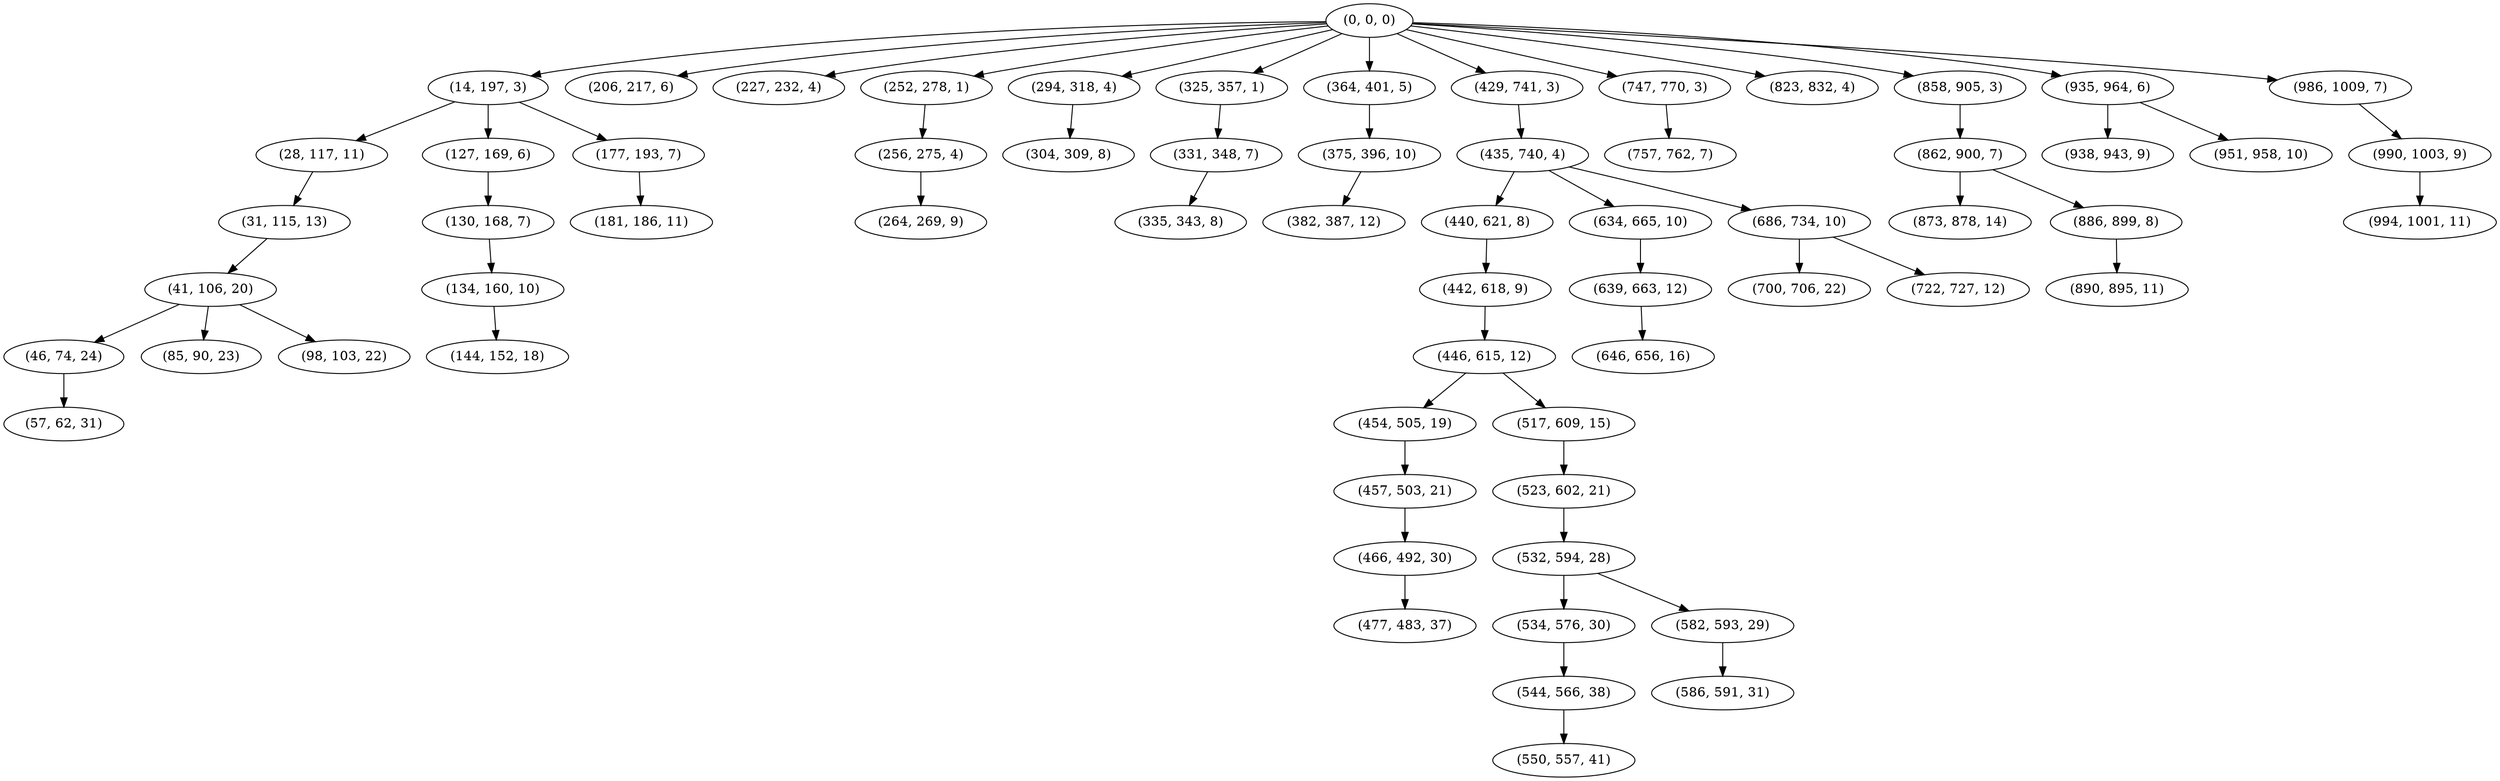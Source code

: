 digraph tree {
    "(0, 0, 0)";
    "(14, 197, 3)";
    "(28, 117, 11)";
    "(31, 115, 13)";
    "(41, 106, 20)";
    "(46, 74, 24)";
    "(57, 62, 31)";
    "(85, 90, 23)";
    "(98, 103, 22)";
    "(127, 169, 6)";
    "(130, 168, 7)";
    "(134, 160, 10)";
    "(144, 152, 18)";
    "(177, 193, 7)";
    "(181, 186, 11)";
    "(206, 217, 6)";
    "(227, 232, 4)";
    "(252, 278, 1)";
    "(256, 275, 4)";
    "(264, 269, 9)";
    "(294, 318, 4)";
    "(304, 309, 8)";
    "(325, 357, 1)";
    "(331, 348, 7)";
    "(335, 343, 8)";
    "(364, 401, 5)";
    "(375, 396, 10)";
    "(382, 387, 12)";
    "(429, 741, 3)";
    "(435, 740, 4)";
    "(440, 621, 8)";
    "(442, 618, 9)";
    "(446, 615, 12)";
    "(454, 505, 19)";
    "(457, 503, 21)";
    "(466, 492, 30)";
    "(477, 483, 37)";
    "(517, 609, 15)";
    "(523, 602, 21)";
    "(532, 594, 28)";
    "(534, 576, 30)";
    "(544, 566, 38)";
    "(550, 557, 41)";
    "(582, 593, 29)";
    "(586, 591, 31)";
    "(634, 665, 10)";
    "(639, 663, 12)";
    "(646, 656, 16)";
    "(686, 734, 10)";
    "(700, 706, 22)";
    "(722, 727, 12)";
    "(747, 770, 3)";
    "(757, 762, 7)";
    "(823, 832, 4)";
    "(858, 905, 3)";
    "(862, 900, 7)";
    "(873, 878, 14)";
    "(886, 899, 8)";
    "(890, 895, 11)";
    "(935, 964, 6)";
    "(938, 943, 9)";
    "(951, 958, 10)";
    "(986, 1009, 7)";
    "(990, 1003, 9)";
    "(994, 1001, 11)";
    "(0, 0, 0)" -> "(14, 197, 3)";
    "(0, 0, 0)" -> "(206, 217, 6)";
    "(0, 0, 0)" -> "(227, 232, 4)";
    "(0, 0, 0)" -> "(252, 278, 1)";
    "(0, 0, 0)" -> "(294, 318, 4)";
    "(0, 0, 0)" -> "(325, 357, 1)";
    "(0, 0, 0)" -> "(364, 401, 5)";
    "(0, 0, 0)" -> "(429, 741, 3)";
    "(0, 0, 0)" -> "(747, 770, 3)";
    "(0, 0, 0)" -> "(823, 832, 4)";
    "(0, 0, 0)" -> "(858, 905, 3)";
    "(0, 0, 0)" -> "(935, 964, 6)";
    "(0, 0, 0)" -> "(986, 1009, 7)";
    "(14, 197, 3)" -> "(28, 117, 11)";
    "(14, 197, 3)" -> "(127, 169, 6)";
    "(14, 197, 3)" -> "(177, 193, 7)";
    "(28, 117, 11)" -> "(31, 115, 13)";
    "(31, 115, 13)" -> "(41, 106, 20)";
    "(41, 106, 20)" -> "(46, 74, 24)";
    "(41, 106, 20)" -> "(85, 90, 23)";
    "(41, 106, 20)" -> "(98, 103, 22)";
    "(46, 74, 24)" -> "(57, 62, 31)";
    "(127, 169, 6)" -> "(130, 168, 7)";
    "(130, 168, 7)" -> "(134, 160, 10)";
    "(134, 160, 10)" -> "(144, 152, 18)";
    "(177, 193, 7)" -> "(181, 186, 11)";
    "(252, 278, 1)" -> "(256, 275, 4)";
    "(256, 275, 4)" -> "(264, 269, 9)";
    "(294, 318, 4)" -> "(304, 309, 8)";
    "(325, 357, 1)" -> "(331, 348, 7)";
    "(331, 348, 7)" -> "(335, 343, 8)";
    "(364, 401, 5)" -> "(375, 396, 10)";
    "(375, 396, 10)" -> "(382, 387, 12)";
    "(429, 741, 3)" -> "(435, 740, 4)";
    "(435, 740, 4)" -> "(440, 621, 8)";
    "(435, 740, 4)" -> "(634, 665, 10)";
    "(435, 740, 4)" -> "(686, 734, 10)";
    "(440, 621, 8)" -> "(442, 618, 9)";
    "(442, 618, 9)" -> "(446, 615, 12)";
    "(446, 615, 12)" -> "(454, 505, 19)";
    "(446, 615, 12)" -> "(517, 609, 15)";
    "(454, 505, 19)" -> "(457, 503, 21)";
    "(457, 503, 21)" -> "(466, 492, 30)";
    "(466, 492, 30)" -> "(477, 483, 37)";
    "(517, 609, 15)" -> "(523, 602, 21)";
    "(523, 602, 21)" -> "(532, 594, 28)";
    "(532, 594, 28)" -> "(534, 576, 30)";
    "(532, 594, 28)" -> "(582, 593, 29)";
    "(534, 576, 30)" -> "(544, 566, 38)";
    "(544, 566, 38)" -> "(550, 557, 41)";
    "(582, 593, 29)" -> "(586, 591, 31)";
    "(634, 665, 10)" -> "(639, 663, 12)";
    "(639, 663, 12)" -> "(646, 656, 16)";
    "(686, 734, 10)" -> "(700, 706, 22)";
    "(686, 734, 10)" -> "(722, 727, 12)";
    "(747, 770, 3)" -> "(757, 762, 7)";
    "(858, 905, 3)" -> "(862, 900, 7)";
    "(862, 900, 7)" -> "(873, 878, 14)";
    "(862, 900, 7)" -> "(886, 899, 8)";
    "(886, 899, 8)" -> "(890, 895, 11)";
    "(935, 964, 6)" -> "(938, 943, 9)";
    "(935, 964, 6)" -> "(951, 958, 10)";
    "(986, 1009, 7)" -> "(990, 1003, 9)";
    "(990, 1003, 9)" -> "(994, 1001, 11)";
}
